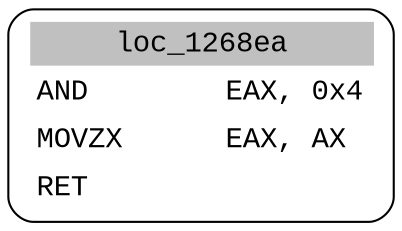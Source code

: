 digraph asm_graph {
1941 [
shape="Mrecord" fontname="Courier New"label =<<table border="0" cellborder="0" cellpadding="3"><tr><td align="center" colspan="2" bgcolor="grey">loc_1268ea</td></tr><tr><td align="left">AND        EAX, 0x4</td></tr><tr><td align="left">MOVZX      EAX, AX</td></tr><tr><td align="left">RET        </td></tr></table>> ];
}